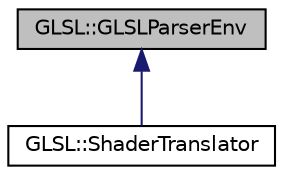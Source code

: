 digraph "GLSL::GLSLParserEnv"
{
  edge [fontname="Helvetica",fontsize="10",labelfontname="Helvetica",labelfontsize="10"];
  node [fontname="Helvetica",fontsize="10",shape=record];
  Node1 [label="GLSL::GLSLParserEnv",height=0.2,width=0.4,color="black", fillcolor="grey75", style="filled", fontcolor="black"];
  Node1 -> Node2 [dir="back",color="midnightblue",fontsize="10",style="solid",fontname="Helvetica"];
  Node2 [label="GLSL::ShaderTranslator",height=0.2,width=0.4,color="black", fillcolor="white", style="filled",URL="$class_g_l_s_l_1_1_shader_translator.html"];
}
